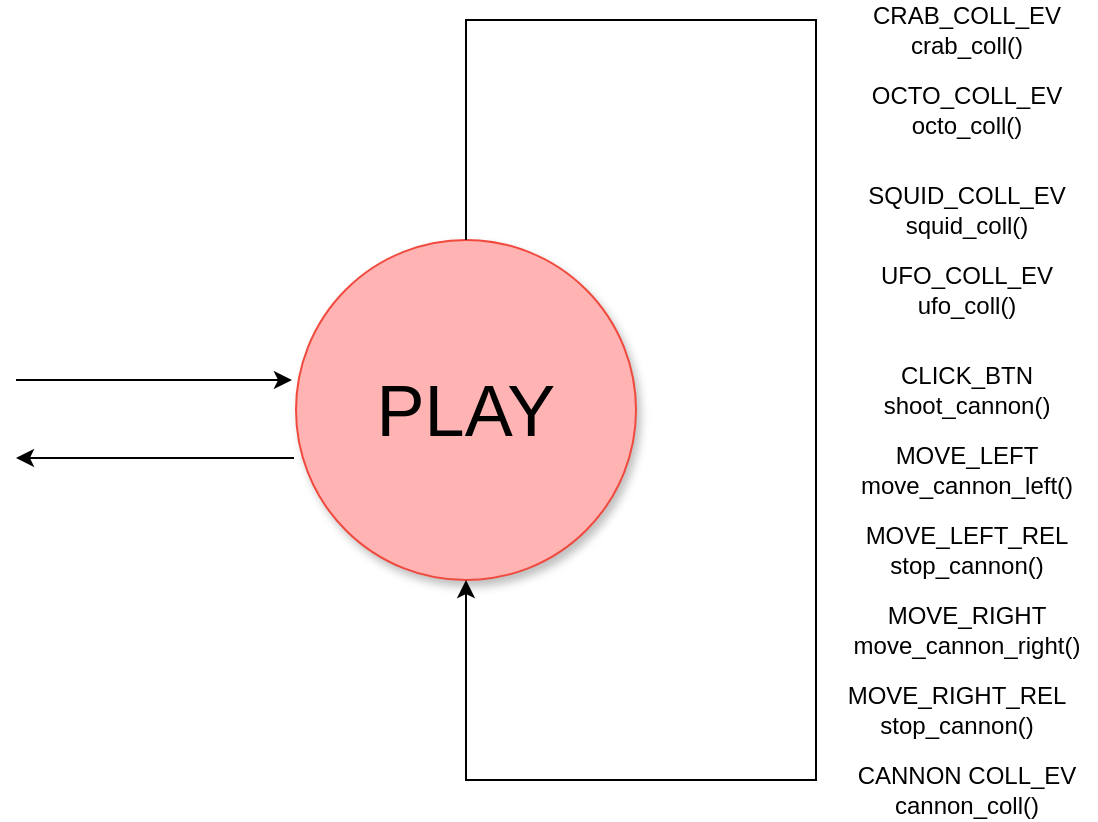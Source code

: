 <mxfile version="13.6.5">
    <diagram id="6hGFLwfOUW9BJ-s0fimq" name="Page-1">
        <mxGraphModel dx="841" dy="480" grid="1" gridSize="10" guides="1" tooltips="1" connect="1" arrows="1" fold="1" page="1" pageScale="1" pageWidth="827" pageHeight="1169" math="0" shadow="0">
            <root>
                <mxCell id="0"/>
                <mxCell id="1" parent="0"/>
                <mxCell id="2" value="&lt;font style=&quot;font-size: 36px&quot;&gt;PLAY&lt;/font&gt;" style="ellipse;whiteSpace=wrap;html=1;aspect=fixed;shadow=1;fillColor=#FFB3B3;strokeColor=#F04A3E;" parent="1" vertex="1">
                    <mxGeometry x="260" y="210" width="170" height="170" as="geometry"/>
                </mxCell>
                <mxCell id="7" value="OCTO_COLL_EV&lt;br&gt;octo_coll()" style="text;html=1;align=center;verticalAlign=middle;resizable=0;points=[];autosize=1;" parent="1" vertex="1">
                    <mxGeometry x="540" y="130" width="110" height="30" as="geometry"/>
                </mxCell>
                <mxCell id="8" value="SQUID_COLL_EV&lt;br&gt;squid_coll()" style="text;html=1;align=center;verticalAlign=middle;resizable=0;points=[];autosize=1;" parent="1" vertex="1">
                    <mxGeometry x="540" y="180" width="110" height="30" as="geometry"/>
                </mxCell>
                <mxCell id="9" value="CRAB_COLL_EV&lt;br&gt;crab_coll()" style="text;html=1;align=center;verticalAlign=middle;resizable=0;points=[];autosize=1;" parent="1" vertex="1">
                    <mxGeometry x="540" y="90" width="110" height="30" as="geometry"/>
                </mxCell>
                <mxCell id="10" value="UFO_COLL_EV&lt;br&gt;ufo_coll()" style="text;html=1;align=center;verticalAlign=middle;resizable=0;points=[];autosize=1;" parent="1" vertex="1">
                    <mxGeometry x="545" y="220" width="100" height="30" as="geometry"/>
                </mxCell>
                <mxCell id="21" value="CANNON COLL_EV&lt;br&gt;cannon_coll()" style="text;html=1;align=center;verticalAlign=middle;resizable=0;points=[];autosize=1;" parent="1" vertex="1">
                    <mxGeometry x="535" y="470" width="120" height="30" as="geometry"/>
                </mxCell>
                <mxCell id="33" value="CLICK_BTN&lt;br&gt;shoot_cannon()&lt;br&gt;" style="text;html=1;align=center;verticalAlign=middle;resizable=0;points=[];autosize=1;" parent="1" vertex="1">
                    <mxGeometry x="545" y="270" width="100" height="30" as="geometry"/>
                </mxCell>
                <mxCell id="35" value="MOVE_LEFT&lt;br&gt;move_cannon_left()" style="text;html=1;align=center;verticalAlign=middle;resizable=0;points=[];autosize=1;" parent="1" vertex="1">
                    <mxGeometry x="535" y="310" width="120" height="30" as="geometry"/>
                </mxCell>
                <mxCell id="36" value="MOVE_RIGHT&lt;br&gt;move_cannon_right()" style="text;html=1;align=center;verticalAlign=middle;resizable=0;points=[];autosize=1;" vertex="1" parent="1">
                    <mxGeometry x="530" y="390" width="130" height="30" as="geometry"/>
                </mxCell>
                <mxCell id="37" value="MOVE_LEFT_REL&lt;br&gt;stop_cannon()" style="text;html=1;align=center;verticalAlign=middle;resizable=0;points=[];autosize=1;" vertex="1" parent="1">
                    <mxGeometry x="535" y="350" width="120" height="30" as="geometry"/>
                </mxCell>
                <mxCell id="38" value="MOVE_RIGHT_REL&lt;br&gt;stop_cannon()" style="text;html=1;align=center;verticalAlign=middle;resizable=0;points=[];autosize=1;" vertex="1" parent="1">
                    <mxGeometry x="530" y="430" width="120" height="30" as="geometry"/>
                </mxCell>
                <mxCell id="39" style="edgeStyle=orthogonalEdgeStyle;rounded=0;orthogonalLoop=1;jettySize=auto;html=1;exitX=0.5;exitY=0;exitDx=0;exitDy=0;entryX=0.5;entryY=1;entryDx=0;entryDy=0;" edge="1" parent="1" source="2" target="2">
                    <mxGeometry relative="1" as="geometry">
                        <Array as="points">
                            <mxPoint x="345" y="100"/>
                            <mxPoint x="520" y="100"/>
                            <mxPoint x="520" y="480"/>
                            <mxPoint x="345" y="480"/>
                        </Array>
                    </mxGeometry>
                </mxCell>
                <mxCell id="40" value="" style="endArrow=classic;html=1;entryX=-0.012;entryY=0.412;entryDx=0;entryDy=0;entryPerimeter=0;" edge="1" parent="1" target="2">
                    <mxGeometry width="50" height="50" relative="1" as="geometry">
                        <mxPoint x="120" y="280" as="sourcePoint"/>
                        <mxPoint x="170" y="230" as="targetPoint"/>
                    </mxGeometry>
                </mxCell>
                <mxCell id="41" value="" style="endArrow=classic;html=1;exitX=-0.006;exitY=0.641;exitDx=0;exitDy=0;exitPerimeter=0;" edge="1" parent="1" source="2">
                    <mxGeometry width="50" height="50" relative="1" as="geometry">
                        <mxPoint x="90" y="324.5" as="sourcePoint"/>
                        <mxPoint x="120" y="319" as="targetPoint"/>
                    </mxGeometry>
                </mxCell>
            </root>
        </mxGraphModel>
    </diagram>
</mxfile>